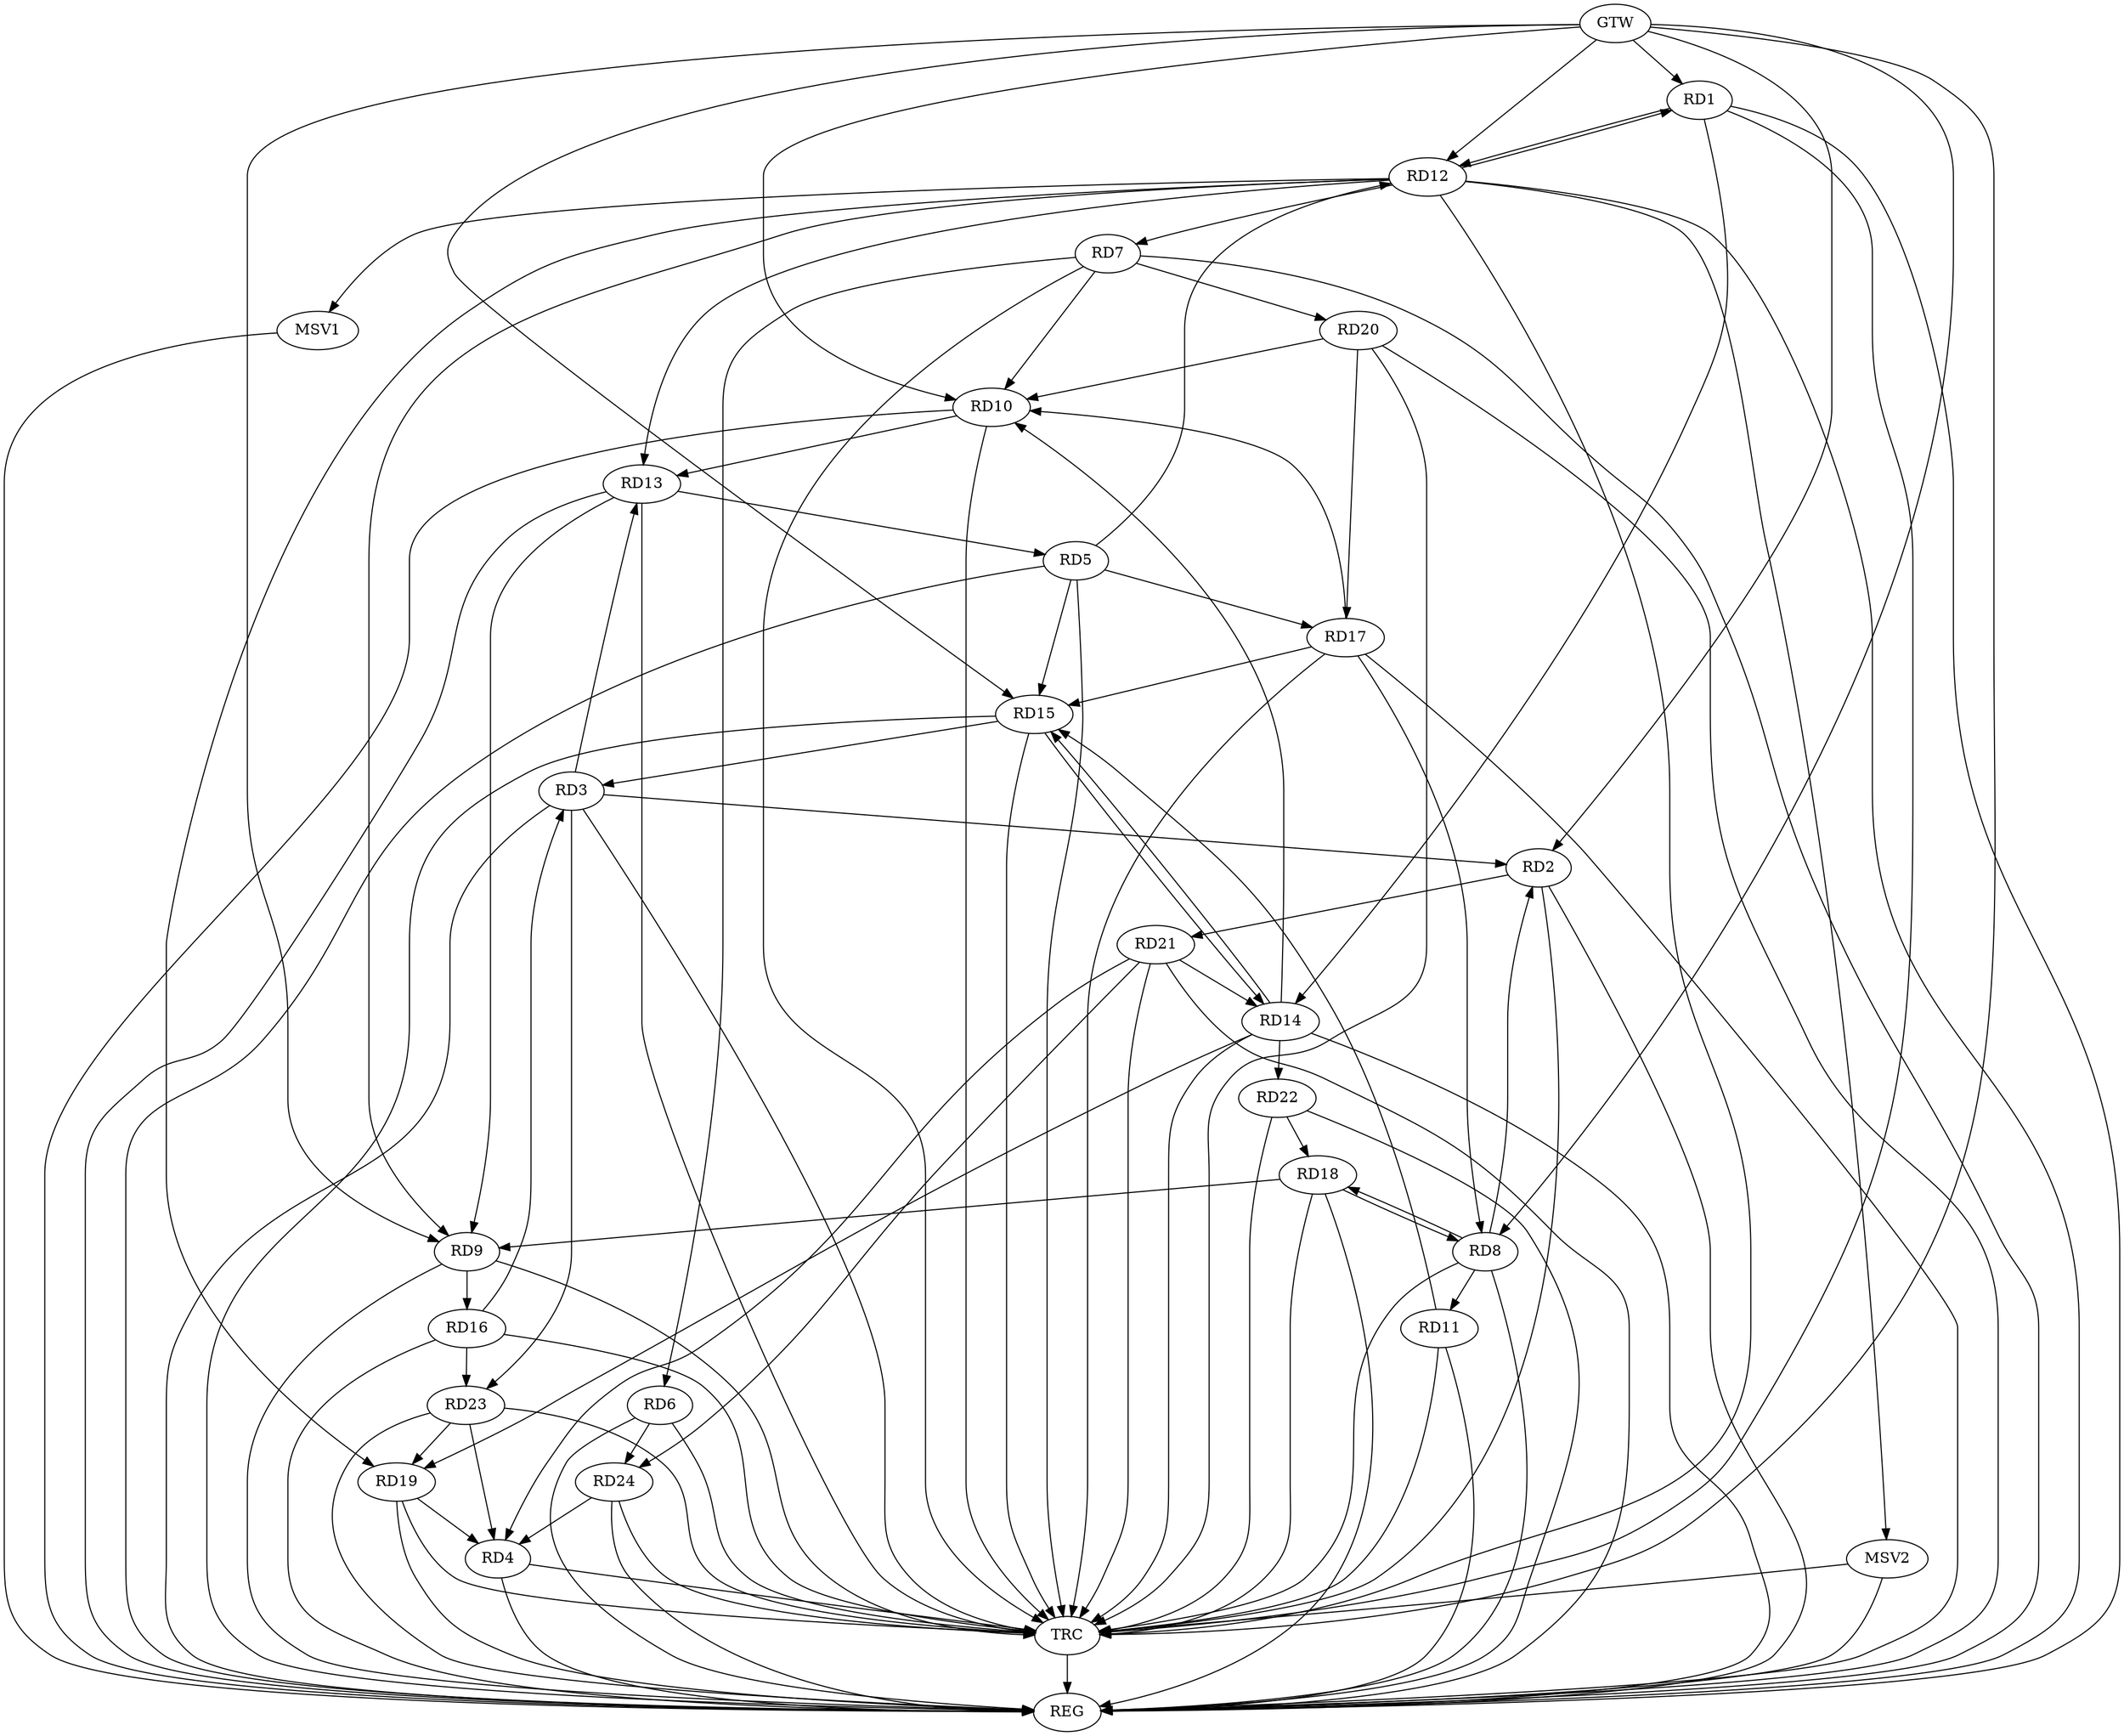 strict digraph G {
  RD1 [ label="RD1" ];
  RD2 [ label="RD2" ];
  RD3 [ label="RD3" ];
  RD4 [ label="RD4" ];
  RD5 [ label="RD5" ];
  RD6 [ label="RD6" ];
  RD7 [ label="RD7" ];
  RD8 [ label="RD8" ];
  RD9 [ label="RD9" ];
  RD10 [ label="RD10" ];
  RD11 [ label="RD11" ];
  RD12 [ label="RD12" ];
  RD13 [ label="RD13" ];
  RD14 [ label="RD14" ];
  RD15 [ label="RD15" ];
  RD16 [ label="RD16" ];
  RD17 [ label="RD17" ];
  RD18 [ label="RD18" ];
  RD19 [ label="RD19" ];
  RD20 [ label="RD20" ];
  RD21 [ label="RD21" ];
  RD22 [ label="RD22" ];
  RD23 [ label="RD23" ];
  RD24 [ label="RD24" ];
  GTW [ label="GTW" ];
  REG [ label="REG" ];
  TRC [ label="TRC" ];
  MSV1 [ label="MSV1" ];
  MSV2 [ label="MSV2" ];
  RD1 -> RD12;
  RD12 -> RD1;
  RD1 -> RD14;
  RD3 -> RD2;
  RD8 -> RD2;
  RD2 -> RD21;
  RD3 -> RD13;
  RD15 -> RD3;
  RD16 -> RD3;
  RD3 -> RD23;
  RD19 -> RD4;
  RD21 -> RD4;
  RD23 -> RD4;
  RD24 -> RD4;
  RD5 -> RD12;
  RD13 -> RD5;
  RD5 -> RD15;
  RD5 -> RD17;
  RD7 -> RD6;
  RD6 -> RD24;
  RD7 -> RD10;
  RD12 -> RD7;
  RD7 -> RD20;
  RD8 -> RD11;
  RD17 -> RD8;
  RD8 -> RD18;
  RD18 -> RD8;
  RD12 -> RD9;
  RD13 -> RD9;
  RD9 -> RD16;
  RD18 -> RD9;
  RD10 -> RD13;
  RD14 -> RD10;
  RD17 -> RD10;
  RD20 -> RD10;
  RD11 -> RD15;
  RD12 -> RD13;
  RD12 -> RD19;
  RD14 -> RD15;
  RD15 -> RD14;
  RD14 -> RD19;
  RD21 -> RD14;
  RD14 -> RD22;
  RD17 -> RD15;
  RD16 -> RD23;
  RD20 -> RD17;
  RD22 -> RD18;
  RD23 -> RD19;
  RD21 -> RD24;
  GTW -> RD9;
  GTW -> RD10;
  GTW -> RD8;
  GTW -> RD2;
  GTW -> RD15;
  GTW -> RD1;
  GTW -> RD12;
  RD1 -> REG;
  RD2 -> REG;
  RD3 -> REG;
  RD4 -> REG;
  RD5 -> REG;
  RD6 -> REG;
  RD7 -> REG;
  RD8 -> REG;
  RD9 -> REG;
  RD10 -> REG;
  RD11 -> REG;
  RD12 -> REG;
  RD13 -> REG;
  RD14 -> REG;
  RD15 -> REG;
  RD16 -> REG;
  RD17 -> REG;
  RD18 -> REG;
  RD19 -> REG;
  RD20 -> REG;
  RD21 -> REG;
  RD22 -> REG;
  RD23 -> REG;
  RD24 -> REG;
  RD1 -> TRC;
  RD2 -> TRC;
  RD3 -> TRC;
  RD4 -> TRC;
  RD5 -> TRC;
  RD6 -> TRC;
  RD7 -> TRC;
  RD8 -> TRC;
  RD9 -> TRC;
  RD10 -> TRC;
  RD11 -> TRC;
  RD12 -> TRC;
  RD13 -> TRC;
  RD14 -> TRC;
  RD15 -> TRC;
  RD16 -> TRC;
  RD17 -> TRC;
  RD18 -> TRC;
  RD19 -> TRC;
  RD20 -> TRC;
  RD21 -> TRC;
  RD22 -> TRC;
  RD23 -> TRC;
  RD24 -> TRC;
  GTW -> TRC;
  TRC -> REG;
  RD12 -> MSV1;
  MSV1 -> REG;
  RD12 -> MSV2;
  MSV2 -> REG;
  MSV2 -> TRC;
}
